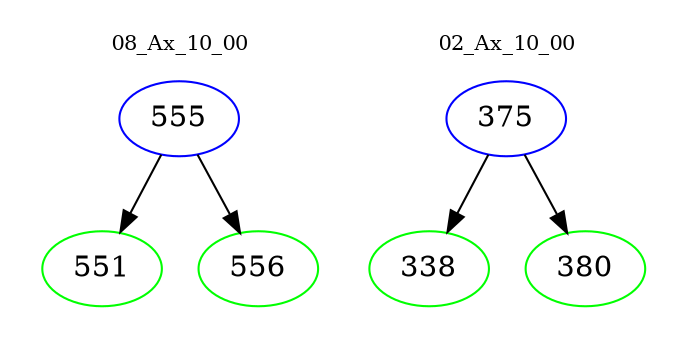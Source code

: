 digraph{
subgraph cluster_0 {
color = white
label = "08_Ax_10_00";
fontsize=10;
T0_555 [label="555", color="blue"]
T0_555 -> T0_551 [color="black"]
T0_551 [label="551", color="green"]
T0_555 -> T0_556 [color="black"]
T0_556 [label="556", color="green"]
}
subgraph cluster_1 {
color = white
label = "02_Ax_10_00";
fontsize=10;
T1_375 [label="375", color="blue"]
T1_375 -> T1_338 [color="black"]
T1_338 [label="338", color="green"]
T1_375 -> T1_380 [color="black"]
T1_380 [label="380", color="green"]
}
}
